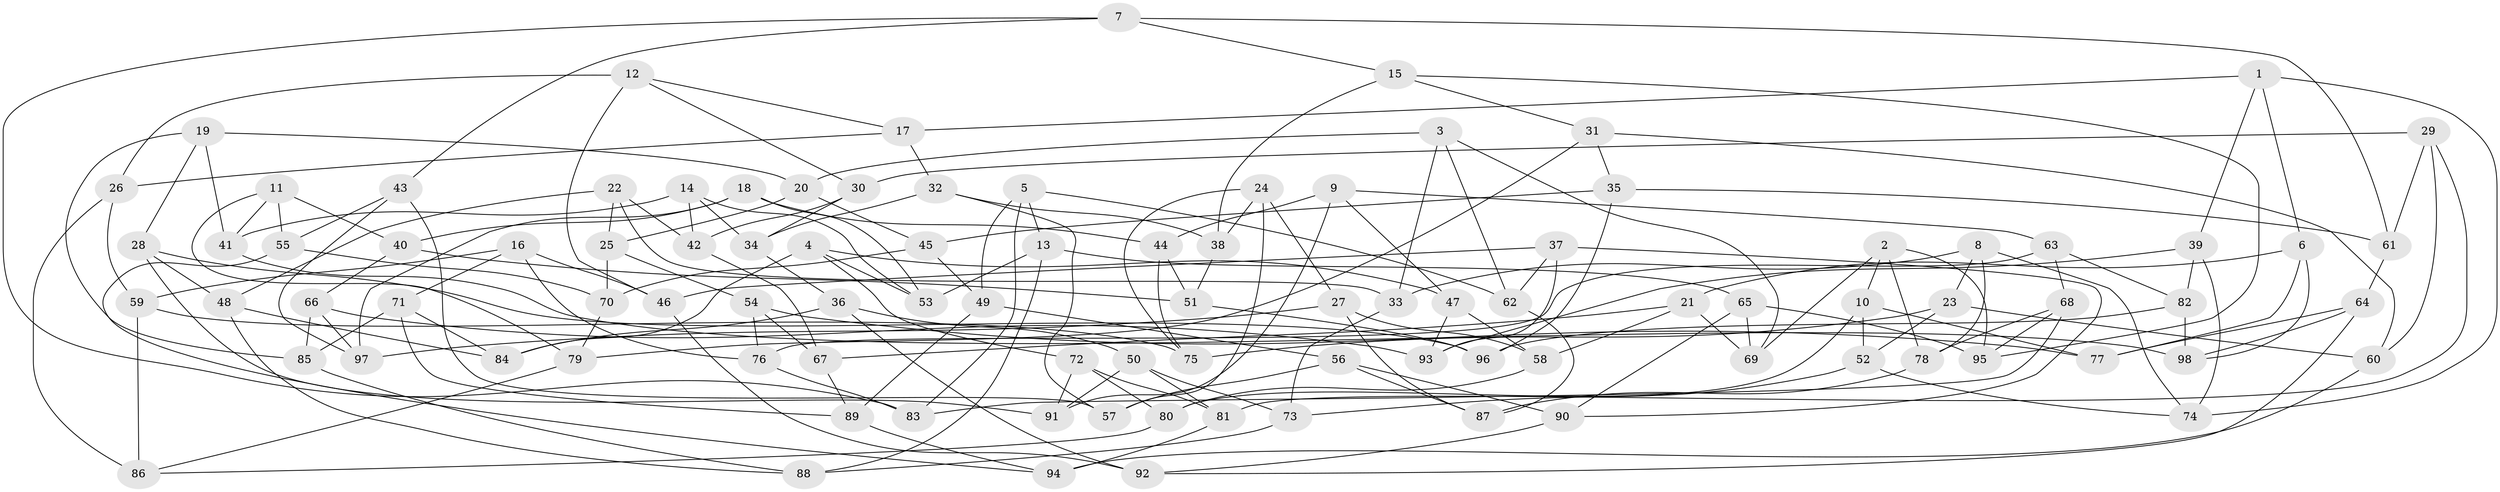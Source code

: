 // coarse degree distribution, {2: 0.034482758620689655, 3: 0.1724137931034483, 4: 0.10344827586206896, 7: 0.06896551724137931, 5: 0.20689655172413793, 10: 0.10344827586206896, 6: 0.2413793103448276, 8: 0.034482758620689655, 11: 0.034482758620689655}
// Generated by graph-tools (version 1.1) at 2025/02/03/04/25 22:02:10]
// undirected, 98 vertices, 196 edges
graph export_dot {
graph [start="1"]
  node [color=gray90,style=filled];
  1;
  2;
  3;
  4;
  5;
  6;
  7;
  8;
  9;
  10;
  11;
  12;
  13;
  14;
  15;
  16;
  17;
  18;
  19;
  20;
  21;
  22;
  23;
  24;
  25;
  26;
  27;
  28;
  29;
  30;
  31;
  32;
  33;
  34;
  35;
  36;
  37;
  38;
  39;
  40;
  41;
  42;
  43;
  44;
  45;
  46;
  47;
  48;
  49;
  50;
  51;
  52;
  53;
  54;
  55;
  56;
  57;
  58;
  59;
  60;
  61;
  62;
  63;
  64;
  65;
  66;
  67;
  68;
  69;
  70;
  71;
  72;
  73;
  74;
  75;
  76;
  77;
  78;
  79;
  80;
  81;
  82;
  83;
  84;
  85;
  86;
  87;
  88;
  89;
  90;
  91;
  92;
  93;
  94;
  95;
  96;
  97;
  98;
  1 -- 17;
  1 -- 6;
  1 -- 39;
  1 -- 74;
  2 -- 69;
  2 -- 95;
  2 -- 10;
  2 -- 78;
  3 -- 20;
  3 -- 62;
  3 -- 33;
  3 -- 69;
  4 -- 47;
  4 -- 84;
  4 -- 72;
  4 -- 53;
  5 -- 83;
  5 -- 13;
  5 -- 49;
  5 -- 62;
  6 -- 77;
  6 -- 98;
  6 -- 21;
  7 -- 83;
  7 -- 61;
  7 -- 43;
  7 -- 15;
  8 -- 78;
  8 -- 23;
  8 -- 74;
  8 -- 33;
  9 -- 44;
  9 -- 91;
  9 -- 47;
  9 -- 63;
  10 -- 77;
  10 -- 52;
  10 -- 80;
  11 -- 55;
  11 -- 40;
  11 -- 79;
  11 -- 41;
  12 -- 17;
  12 -- 46;
  12 -- 30;
  12 -- 26;
  13 -- 65;
  13 -- 88;
  13 -- 53;
  14 -- 41;
  14 -- 53;
  14 -- 42;
  14 -- 34;
  15 -- 31;
  15 -- 95;
  15 -- 38;
  16 -- 71;
  16 -- 76;
  16 -- 59;
  16 -- 46;
  17 -- 32;
  17 -- 26;
  18 -- 53;
  18 -- 40;
  18 -- 97;
  18 -- 44;
  19 -- 28;
  19 -- 41;
  19 -- 85;
  19 -- 20;
  20 -- 45;
  20 -- 25;
  21 -- 58;
  21 -- 69;
  21 -- 67;
  22 -- 25;
  22 -- 42;
  22 -- 48;
  22 -- 33;
  23 -- 52;
  23 -- 75;
  23 -- 60;
  24 -- 38;
  24 -- 57;
  24 -- 27;
  24 -- 75;
  25 -- 54;
  25 -- 70;
  26 -- 86;
  26 -- 59;
  27 -- 97;
  27 -- 58;
  27 -- 87;
  28 -- 48;
  28 -- 91;
  28 -- 96;
  29 -- 81;
  29 -- 60;
  29 -- 30;
  29 -- 61;
  30 -- 42;
  30 -- 34;
  31 -- 35;
  31 -- 79;
  31 -- 60;
  32 -- 57;
  32 -- 34;
  32 -- 38;
  33 -- 73;
  34 -- 36;
  35 -- 45;
  35 -- 61;
  35 -- 96;
  36 -- 84;
  36 -- 50;
  36 -- 92;
  37 -- 90;
  37 -- 62;
  37 -- 46;
  37 -- 93;
  38 -- 51;
  39 -- 74;
  39 -- 93;
  39 -- 82;
  40 -- 51;
  40 -- 66;
  41 -- 98;
  42 -- 67;
  43 -- 55;
  43 -- 57;
  43 -- 97;
  44 -- 51;
  44 -- 75;
  45 -- 49;
  45 -- 70;
  46 -- 92;
  47 -- 58;
  47 -- 93;
  48 -- 88;
  48 -- 84;
  49 -- 56;
  49 -- 89;
  50 -- 81;
  50 -- 91;
  50 -- 73;
  51 -- 96;
  52 -- 73;
  52 -- 74;
  54 -- 76;
  54 -- 67;
  54 -- 77;
  55 -- 94;
  55 -- 70;
  56 -- 87;
  56 -- 57;
  56 -- 90;
  58 -- 80;
  59 -- 75;
  59 -- 86;
  60 -- 94;
  61 -- 64;
  62 -- 87;
  63 -- 82;
  63 -- 68;
  63 -- 76;
  64 -- 77;
  64 -- 98;
  64 -- 92;
  65 -- 95;
  65 -- 90;
  65 -- 69;
  66 -- 93;
  66 -- 85;
  66 -- 97;
  67 -- 89;
  68 -- 83;
  68 -- 95;
  68 -- 78;
  70 -- 79;
  71 -- 89;
  71 -- 84;
  71 -- 85;
  72 -- 80;
  72 -- 91;
  72 -- 81;
  73 -- 88;
  76 -- 83;
  78 -- 87;
  79 -- 86;
  80 -- 86;
  81 -- 94;
  82 -- 96;
  82 -- 98;
  85 -- 88;
  89 -- 94;
  90 -- 92;
}
